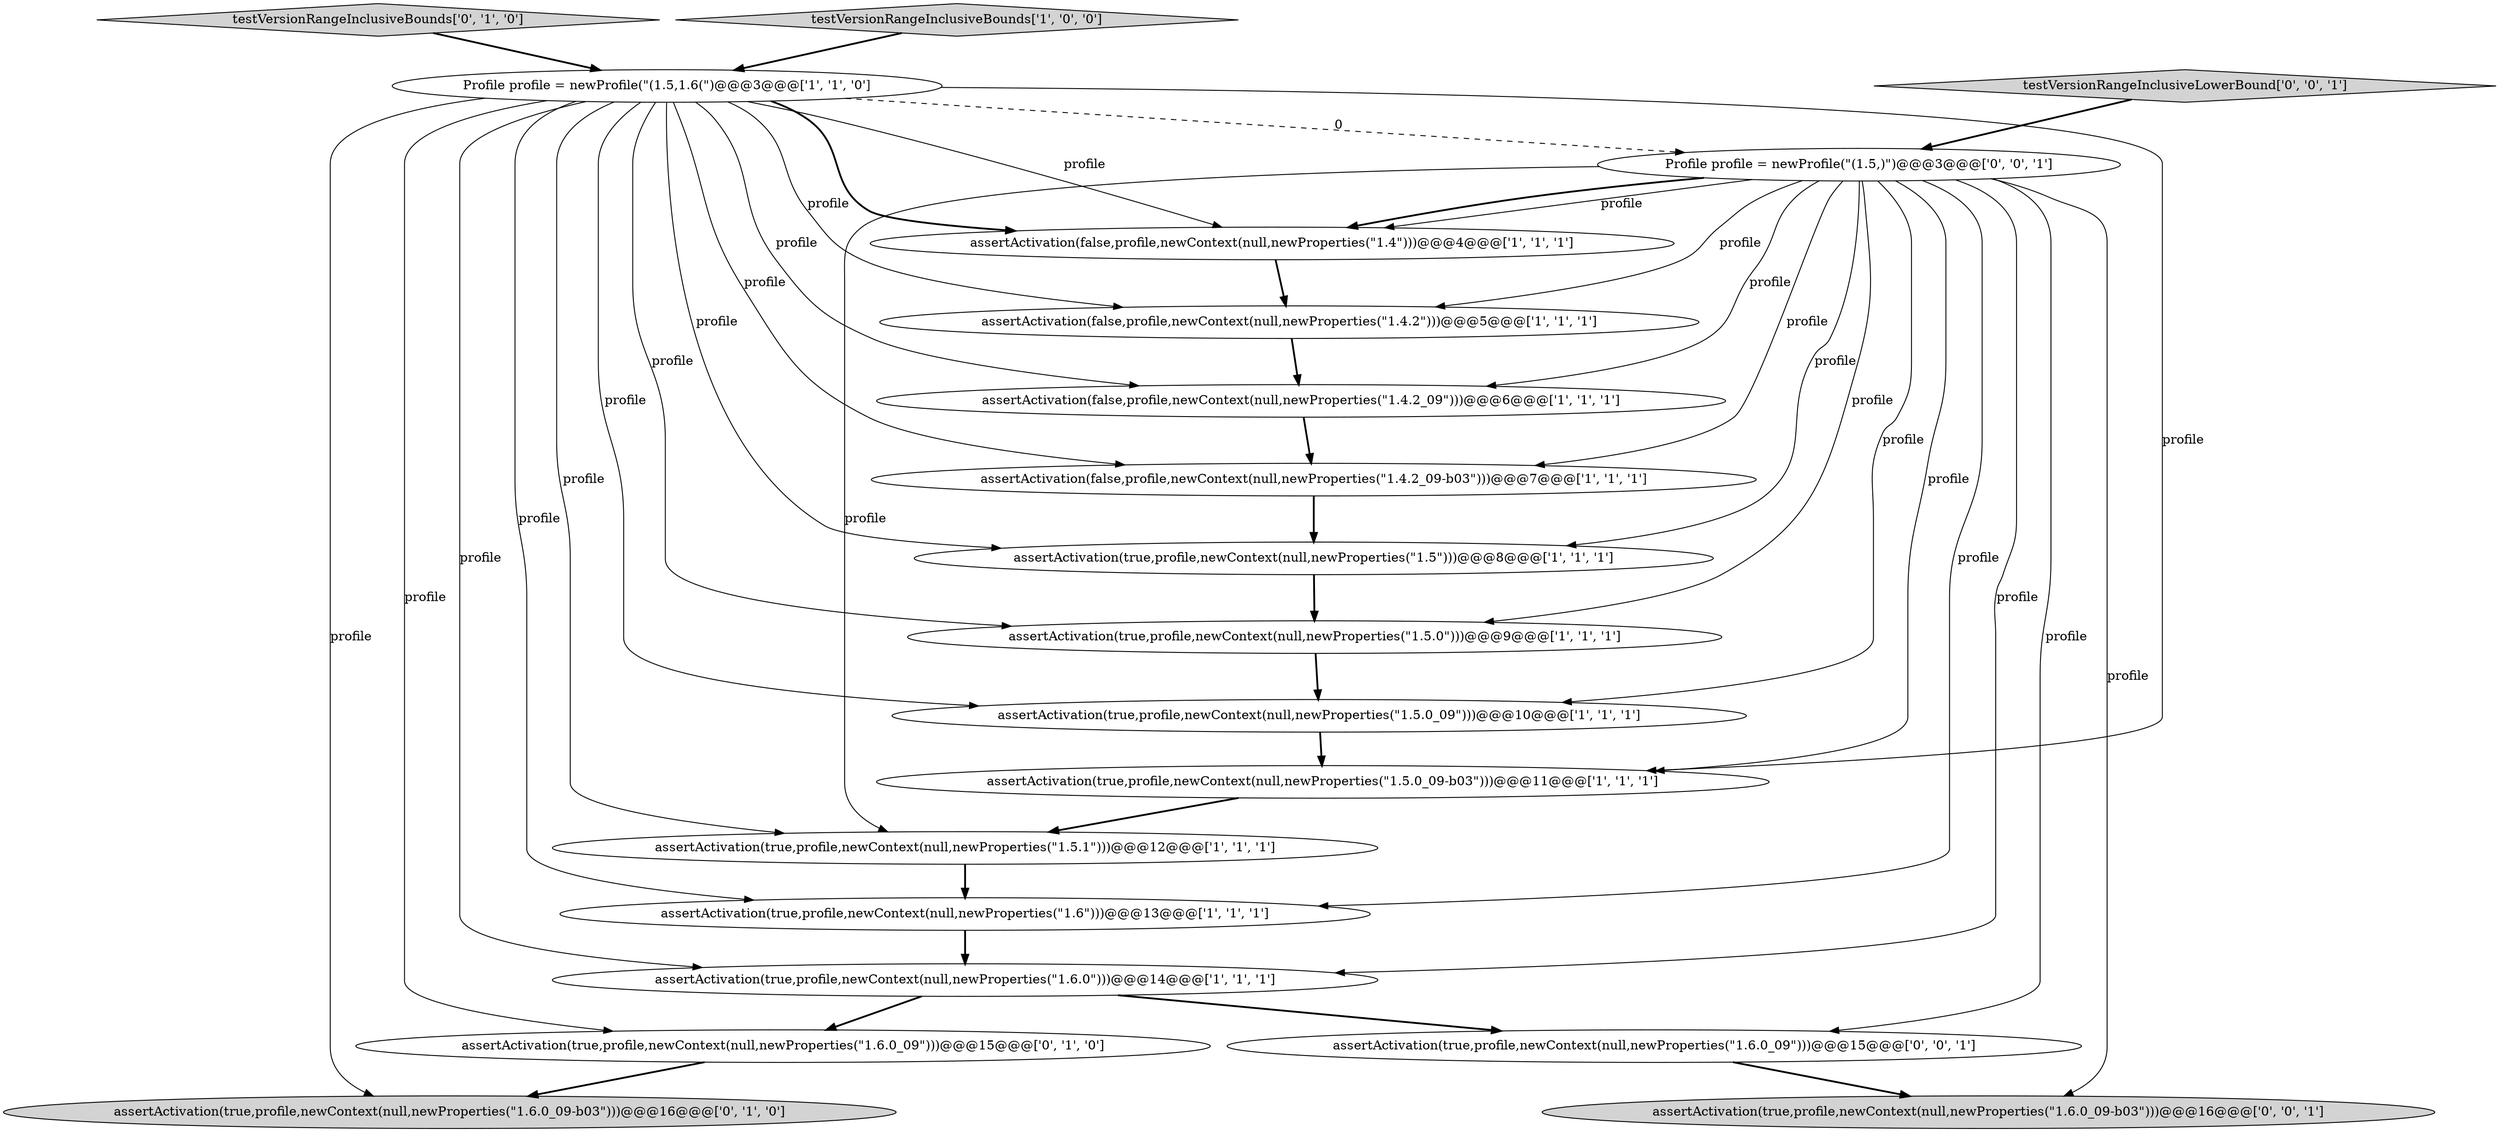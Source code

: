 digraph {
14 [style = filled, label = "assertActivation(true,profile,newContext(null,newProperties(\"1.6.0_09-b03\")))@@@16@@@['0', '1', '0']", fillcolor = lightgray, shape = ellipse image = "AAA1AAABBB2BBB"];
18 [style = filled, label = "testVersionRangeInclusiveLowerBound['0', '0', '1']", fillcolor = lightgray, shape = diamond image = "AAA0AAABBB3BBB"];
0 [style = filled, label = "assertActivation(false,profile,newContext(null,newProperties(\"1.4.2\")))@@@5@@@['1', '1', '1']", fillcolor = white, shape = ellipse image = "AAA0AAABBB1BBB"];
1 [style = filled, label = "assertActivation(true,profile,newContext(null,newProperties(\"1.6\")))@@@13@@@['1', '1', '1']", fillcolor = white, shape = ellipse image = "AAA0AAABBB1BBB"];
4 [style = filled, label = "assertActivation(false,profile,newContext(null,newProperties(\"1.4.2_09\")))@@@6@@@['1', '1', '1']", fillcolor = white, shape = ellipse image = "AAA0AAABBB1BBB"];
7 [style = filled, label = "assertActivation(true,profile,newContext(null,newProperties(\"1.5.0_09-b03\")))@@@11@@@['1', '1', '1']", fillcolor = white, shape = ellipse image = "AAA0AAABBB1BBB"];
9 [style = filled, label = "assertActivation(false,profile,newContext(null,newProperties(\"1.4\")))@@@4@@@['1', '1', '1']", fillcolor = white, shape = ellipse image = "AAA0AAABBB1BBB"];
12 [style = filled, label = "assertActivation(true,profile,newContext(null,newProperties(\"1.5\")))@@@8@@@['1', '1', '1']", fillcolor = white, shape = ellipse image = "AAA0AAABBB1BBB"];
19 [style = filled, label = "assertActivation(true,profile,newContext(null,newProperties(\"1.6.0_09\")))@@@15@@@['0', '0', '1']", fillcolor = white, shape = ellipse image = "AAA0AAABBB3BBB"];
11 [style = filled, label = "assertActivation(true,profile,newContext(null,newProperties(\"1.5.0\")))@@@9@@@['1', '1', '1']", fillcolor = white, shape = ellipse image = "AAA0AAABBB1BBB"];
13 [style = filled, label = "testVersionRangeInclusiveBounds['0', '1', '0']", fillcolor = lightgray, shape = diamond image = "AAA0AAABBB2BBB"];
5 [style = filled, label = "assertActivation(false,profile,newContext(null,newProperties(\"1.4.2_09-b03\")))@@@7@@@['1', '1', '1']", fillcolor = white, shape = ellipse image = "AAA0AAABBB1BBB"];
15 [style = filled, label = "assertActivation(true,profile,newContext(null,newProperties(\"1.6.0_09\")))@@@15@@@['0', '1', '0']", fillcolor = white, shape = ellipse image = "AAA1AAABBB2BBB"];
3 [style = filled, label = "testVersionRangeInclusiveBounds['1', '0', '0']", fillcolor = lightgray, shape = diamond image = "AAA0AAABBB1BBB"];
17 [style = filled, label = "Profile profile = newProfile(\"(1.5,)\")@@@3@@@['0', '0', '1']", fillcolor = white, shape = ellipse image = "AAA0AAABBB3BBB"];
10 [style = filled, label = "assertActivation(true,profile,newContext(null,newProperties(\"1.6.0\")))@@@14@@@['1', '1', '1']", fillcolor = white, shape = ellipse image = "AAA0AAABBB1BBB"];
8 [style = filled, label = "Profile profile = newProfile(\"(1.5,1.6(\")@@@3@@@['1', '1', '0']", fillcolor = white, shape = ellipse image = "AAA0AAABBB1BBB"];
16 [style = filled, label = "assertActivation(true,profile,newContext(null,newProperties(\"1.6.0_09-b03\")))@@@16@@@['0', '0', '1']", fillcolor = lightgray, shape = ellipse image = "AAA0AAABBB3BBB"];
2 [style = filled, label = "assertActivation(true,profile,newContext(null,newProperties(\"1.5.1\")))@@@12@@@['1', '1', '1']", fillcolor = white, shape = ellipse image = "AAA0AAABBB1BBB"];
6 [style = filled, label = "assertActivation(true,profile,newContext(null,newProperties(\"1.5.0_09\")))@@@10@@@['1', '1', '1']", fillcolor = white, shape = ellipse image = "AAA0AAABBB1BBB"];
8->14 [style = solid, label="profile"];
8->4 [style = solid, label="profile"];
8->10 [style = solid, label="profile"];
8->9 [style = bold, label=""];
0->4 [style = bold, label=""];
1->10 [style = bold, label=""];
8->2 [style = solid, label="profile"];
8->6 [style = solid, label="profile"];
8->12 [style = solid, label="profile"];
4->5 [style = bold, label=""];
8->1 [style = solid, label="profile"];
17->11 [style = solid, label="profile"];
17->0 [style = solid, label="profile"];
9->0 [style = bold, label=""];
11->6 [style = bold, label=""];
8->9 [style = solid, label="profile"];
8->11 [style = solid, label="profile"];
17->16 [style = solid, label="profile"];
10->19 [style = bold, label=""];
17->4 [style = solid, label="profile"];
17->6 [style = solid, label="profile"];
17->19 [style = solid, label="profile"];
17->9 [style = solid, label="profile"];
19->16 [style = bold, label=""];
8->15 [style = solid, label="profile"];
17->12 [style = solid, label="profile"];
8->0 [style = solid, label="profile"];
17->10 [style = solid, label="profile"];
17->2 [style = solid, label="profile"];
15->14 [style = bold, label=""];
17->7 [style = solid, label="profile"];
2->1 [style = bold, label=""];
8->7 [style = solid, label="profile"];
17->9 [style = bold, label=""];
3->8 [style = bold, label=""];
8->5 [style = solid, label="profile"];
18->17 [style = bold, label=""];
5->12 [style = bold, label=""];
12->11 [style = bold, label=""];
10->15 [style = bold, label=""];
13->8 [style = bold, label=""];
6->7 [style = bold, label=""];
17->1 [style = solid, label="profile"];
17->5 [style = solid, label="profile"];
8->17 [style = dashed, label="0"];
7->2 [style = bold, label=""];
}
